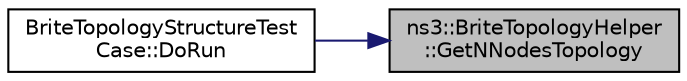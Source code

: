 digraph "ns3::BriteTopologyHelper::GetNNodesTopology"
{
 // LATEX_PDF_SIZE
  edge [fontname="Helvetica",fontsize="10",labelfontname="Helvetica",labelfontsize="10"];
  node [fontname="Helvetica",fontsize="10",shape=record];
  rankdir="RL";
  Node1 [label="ns3::BriteTopologyHelper\l::GetNNodesTopology",height=0.2,width=0.4,color="black", fillcolor="grey75", style="filled", fontcolor="black",tooltip="Returns the number of nodes created within the topology."];
  Node1 -> Node2 [dir="back",color="midnightblue",fontsize="10",style="solid",fontname="Helvetica"];
  Node2 [label="BriteTopologyStructureTest\lCase::DoRun",height=0.2,width=0.4,color="black", fillcolor="white", style="filled",URL="$class_brite_topology_structure_test_case.html#ac13fcdb7f752c3ae580f473a1a245619",tooltip="Implementation to actually run this TestCase."];
}
